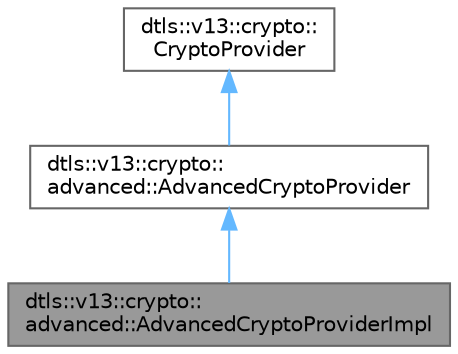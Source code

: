 digraph "dtls::v13::crypto::advanced::AdvancedCryptoProviderImpl"
{
 // LATEX_PDF_SIZE
  bgcolor="transparent";
  edge [fontname=Helvetica,fontsize=10,labelfontname=Helvetica,labelfontsize=10];
  node [fontname=Helvetica,fontsize=10,shape=box,height=0.2,width=0.4];
  Node1 [id="Node000001",label="dtls::v13::crypto::\ladvanced::AdvancedCryptoProviderImpl",height=0.2,width=0.4,color="gray40", fillcolor="grey60", style="filled", fontcolor="black",tooltip="Advanced crypto provider implementation."];
  Node2 -> Node1 [id="edge1_Node000001_Node000002",dir="back",color="steelblue1",style="solid",tooltip=" "];
  Node2 [id="Node000002",label="dtls::v13::crypto::\ladvanced::AdvancedCryptoProvider",height=0.2,width=0.4,color="gray40", fillcolor="white", style="filled",URL="$classdtls_1_1v13_1_1crypto_1_1advanced_1_1AdvancedCryptoProvider.html",tooltip="Advanced crypto provider interface."];
  Node3 -> Node2 [id="edge2_Node000002_Node000003",dir="back",color="steelblue1",style="solid",tooltip=" "];
  Node3 [id="Node000003",label="dtls::v13::crypto::\lCryptoProvider",height=0.2,width=0.4,color="gray40", fillcolor="white", style="filled",URL="$classdtls_1_1v13_1_1crypto_1_1CryptoProvider.html",tooltip="Abstract base class for cryptographic providers."];
}
